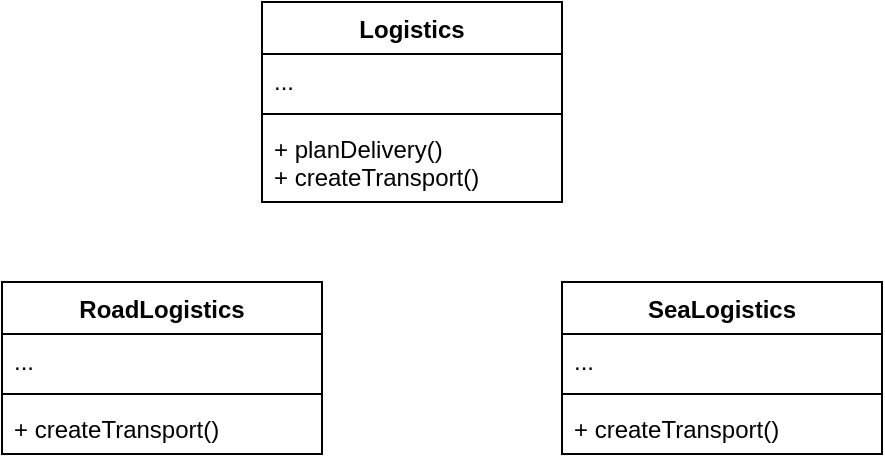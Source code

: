<mxfile version="24.4.8" type="github">
  <diagram name="Page-1" id="UAmyIE6Dd2D4Il7Edenf">
    <mxGraphModel dx="989" dy="509" grid="1" gridSize="10" guides="1" tooltips="1" connect="1" arrows="1" fold="1" page="1" pageScale="1" pageWidth="850" pageHeight="1100" math="0" shadow="0">
      <root>
        <mxCell id="0" />
        <mxCell id="1" parent="0" />
        <mxCell id="pPQVq7jYfaDyAyerIIIF-6" value="Logistics" style="swimlane;fontStyle=1;align=center;verticalAlign=top;childLayout=stackLayout;horizontal=1;startSize=26;horizontalStack=0;resizeParent=1;resizeParentMax=0;resizeLast=0;collapsible=1;marginBottom=0;whiteSpace=wrap;html=1;" vertex="1" parent="1">
          <mxGeometry x="340" y="100" width="150" height="100" as="geometry">
            <mxRectangle x="290" y="150" width="90" height="30" as="alternateBounds" />
          </mxGeometry>
        </mxCell>
        <mxCell id="pPQVq7jYfaDyAyerIIIF-7" value="..." style="text;strokeColor=none;fillColor=none;align=left;verticalAlign=top;spacingLeft=4;spacingRight=4;overflow=hidden;rotatable=0;points=[[0,0.5],[1,0.5]];portConstraint=eastwest;whiteSpace=wrap;html=1;" vertex="1" parent="pPQVq7jYfaDyAyerIIIF-6">
          <mxGeometry y="26" width="150" height="26" as="geometry" />
        </mxCell>
        <mxCell id="pPQVq7jYfaDyAyerIIIF-8" value="" style="line;strokeWidth=1;fillColor=none;align=left;verticalAlign=middle;spacingTop=-1;spacingLeft=3;spacingRight=3;rotatable=0;labelPosition=right;points=[];portConstraint=eastwest;strokeColor=inherit;" vertex="1" parent="pPQVq7jYfaDyAyerIIIF-6">
          <mxGeometry y="52" width="150" height="8" as="geometry" />
        </mxCell>
        <mxCell id="pPQVq7jYfaDyAyerIIIF-9" value="+ planDelivery()&lt;div&gt;+ createTransport()&lt;/div&gt;" style="text;strokeColor=none;fillColor=none;align=left;verticalAlign=top;spacingLeft=4;spacingRight=4;overflow=hidden;rotatable=0;points=[[0,0.5],[1,0.5]];portConstraint=eastwest;whiteSpace=wrap;html=1;" vertex="1" parent="pPQVq7jYfaDyAyerIIIF-6">
          <mxGeometry y="60" width="150" height="40" as="geometry" />
        </mxCell>
        <mxCell id="pPQVq7jYfaDyAyerIIIF-10" value="SeaLogistics" style="swimlane;fontStyle=1;align=center;verticalAlign=top;childLayout=stackLayout;horizontal=1;startSize=26;horizontalStack=0;resizeParent=1;resizeParentMax=0;resizeLast=0;collapsible=1;marginBottom=0;whiteSpace=wrap;html=1;" vertex="1" parent="1">
          <mxGeometry x="490" y="240" width="160" height="86" as="geometry" />
        </mxCell>
        <mxCell id="pPQVq7jYfaDyAyerIIIF-11" value="..." style="text;strokeColor=none;fillColor=none;align=left;verticalAlign=top;spacingLeft=4;spacingRight=4;overflow=hidden;rotatable=0;points=[[0,0.5],[1,0.5]];portConstraint=eastwest;whiteSpace=wrap;html=1;" vertex="1" parent="pPQVq7jYfaDyAyerIIIF-10">
          <mxGeometry y="26" width="160" height="26" as="geometry" />
        </mxCell>
        <mxCell id="pPQVq7jYfaDyAyerIIIF-12" value="" style="line;strokeWidth=1;fillColor=none;align=left;verticalAlign=middle;spacingTop=-1;spacingLeft=3;spacingRight=3;rotatable=0;labelPosition=right;points=[];portConstraint=eastwest;strokeColor=inherit;" vertex="1" parent="pPQVq7jYfaDyAyerIIIF-10">
          <mxGeometry y="52" width="160" height="8" as="geometry" />
        </mxCell>
        <mxCell id="pPQVq7jYfaDyAyerIIIF-13" value="+ createTransport()" style="text;strokeColor=none;fillColor=none;align=left;verticalAlign=top;spacingLeft=4;spacingRight=4;overflow=hidden;rotatable=0;points=[[0,0.5],[1,0.5]];portConstraint=eastwest;whiteSpace=wrap;html=1;" vertex="1" parent="pPQVq7jYfaDyAyerIIIF-10">
          <mxGeometry y="60" width="160" height="26" as="geometry" />
        </mxCell>
        <mxCell id="pPQVq7jYfaDyAyerIIIF-14" value="RoadLogistics" style="swimlane;fontStyle=1;align=center;verticalAlign=top;childLayout=stackLayout;horizontal=1;startSize=26;horizontalStack=0;resizeParent=1;resizeParentMax=0;resizeLast=0;collapsible=1;marginBottom=0;whiteSpace=wrap;html=1;" vertex="1" parent="1">
          <mxGeometry x="210" y="240" width="160" height="86" as="geometry" />
        </mxCell>
        <mxCell id="pPQVq7jYfaDyAyerIIIF-15" value="..." style="text;strokeColor=none;fillColor=none;align=left;verticalAlign=top;spacingLeft=4;spacingRight=4;overflow=hidden;rotatable=0;points=[[0,0.5],[1,0.5]];portConstraint=eastwest;whiteSpace=wrap;html=1;" vertex="1" parent="pPQVq7jYfaDyAyerIIIF-14">
          <mxGeometry y="26" width="160" height="26" as="geometry" />
        </mxCell>
        <mxCell id="pPQVq7jYfaDyAyerIIIF-16" value="" style="line;strokeWidth=1;fillColor=none;align=left;verticalAlign=middle;spacingTop=-1;spacingLeft=3;spacingRight=3;rotatable=0;labelPosition=right;points=[];portConstraint=eastwest;strokeColor=inherit;" vertex="1" parent="pPQVq7jYfaDyAyerIIIF-14">
          <mxGeometry y="52" width="160" height="8" as="geometry" />
        </mxCell>
        <mxCell id="pPQVq7jYfaDyAyerIIIF-17" value="+ createTransport()" style="text;strokeColor=none;fillColor=none;align=left;verticalAlign=top;spacingLeft=4;spacingRight=4;overflow=hidden;rotatable=0;points=[[0,0.5],[1,0.5]];portConstraint=eastwest;whiteSpace=wrap;html=1;" vertex="1" parent="pPQVq7jYfaDyAyerIIIF-14">
          <mxGeometry y="60" width="160" height="26" as="geometry" />
        </mxCell>
      </root>
    </mxGraphModel>
  </diagram>
</mxfile>
